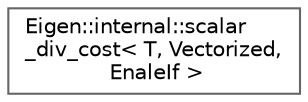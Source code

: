 digraph "类继承关系图"
{
 // LATEX_PDF_SIZE
  bgcolor="transparent";
  edge [fontname=Helvetica,fontsize=10,labelfontname=Helvetica,labelfontsize=10];
  node [fontname=Helvetica,fontsize=10,shape=box,height=0.2,width=0.4];
  rankdir="LR";
  Node0 [id="Node000000",label="Eigen::internal::scalar\l_div_cost\< T, Vectorized,\l EnaleIf \>",height=0.2,width=0.4,color="grey40", fillcolor="white", style="filled",URL="$struct_eigen_1_1internal_1_1scalar__div__cost.html",tooltip=" "];
}
